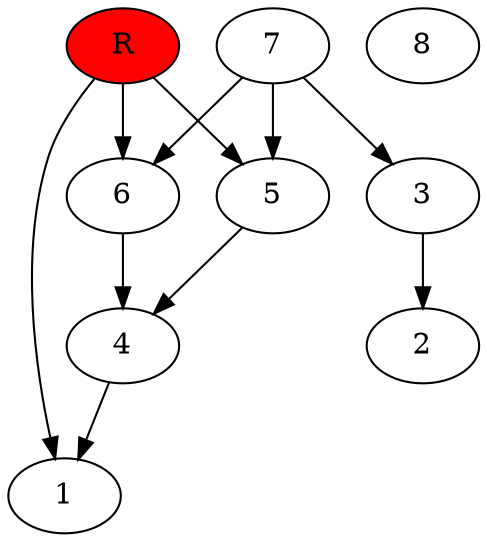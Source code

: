 digraph prb21175 {
	1
	2
	3
	4
	5
	6
	7
	8
	R [fillcolor="#ff0000" style=filled]
	3 -> 2
	4 -> 1
	5 -> 4
	6 -> 4
	7 -> 3
	7 -> 5
	7 -> 6
	R -> 1
	R -> 5
	R -> 6
}

